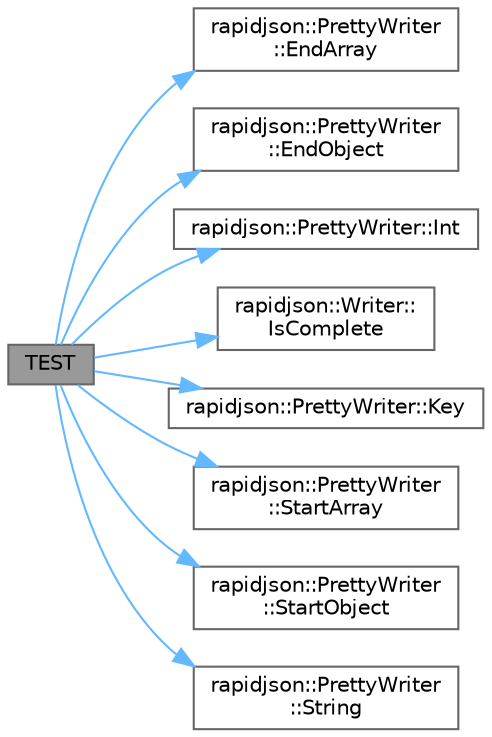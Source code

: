 digraph "TEST"
{
 // LATEX_PDF_SIZE
  bgcolor="transparent";
  edge [fontname=Helvetica,fontsize=10,labelfontname=Helvetica,labelfontsize=10];
  node [fontname=Helvetica,fontsize=10,shape=box,height=0.2,width=0.4];
  rankdir="LR";
  Node1 [id="Node000001",label="TEST",height=0.2,width=0.4,color="gray40", fillcolor="grey60", style="filled", fontcolor="black",tooltip=" "];
  Node1 -> Node2 [id="edge1_Node000001_Node000002",color="steelblue1",style="solid",tooltip=" "];
  Node2 [id="Node000002",label="rapidjson::PrettyWriter\l::EndArray",height=0.2,width=0.4,color="grey40", fillcolor="white", style="filled",URL="$classrapidjson_1_1_pretty_writer.html#a6c8958810f5cd764de9a8fbe6fb63095",tooltip=" "];
  Node1 -> Node3 [id="edge2_Node000001_Node000003",color="steelblue1",style="solid",tooltip=" "];
  Node3 [id="Node000003",label="rapidjson::PrettyWriter\l::EndObject",height=0.2,width=0.4,color="grey40", fillcolor="white", style="filled",URL="$classrapidjson_1_1_pretty_writer.html#ab53444ec4b12be2152bd712c24ec5193",tooltip=" "];
  Node1 -> Node4 [id="edge3_Node000001_Node000004",color="steelblue1",style="solid",tooltip=" "];
  Node4 [id="Node000004",label="rapidjson::PrettyWriter::Int",height=0.2,width=0.4,color="grey40", fillcolor="white", style="filled",URL="$classrapidjson_1_1_pretty_writer.html#a631a35ee8006c1c218ce78e3d919c927",tooltip=" "];
  Node1 -> Node5 [id="edge4_Node000001_Node000005",color="steelblue1",style="solid",tooltip=" "];
  Node5 [id="Node000005",label="rapidjson::Writer::\lIsComplete",height=0.2,width=0.4,color="grey40", fillcolor="white", style="filled",URL="$classrapidjson_1_1_writer.html#a190d964d3e62155e87153e858a0b04da",tooltip="Checks whether the output is a complete JSON."];
  Node1 -> Node6 [id="edge5_Node000001_Node000006",color="steelblue1",style="solid",tooltip=" "];
  Node6 [id="Node000006",label="rapidjson::PrettyWriter::Key",height=0.2,width=0.4,color="grey40", fillcolor="white", style="filled",URL="$classrapidjson_1_1_pretty_writer.html#aec6183f368bb54310a41e0e1e00bf329",tooltip=" "];
  Node1 -> Node7 [id="edge6_Node000001_Node000007",color="steelblue1",style="solid",tooltip=" "];
  Node7 [id="Node000007",label="rapidjson::PrettyWriter\l::StartArray",height=0.2,width=0.4,color="grey40", fillcolor="white", style="filled",URL="$classrapidjson_1_1_pretty_writer.html#ad12f40eaec2b43158cee716dbd88c393",tooltip=" "];
  Node1 -> Node8 [id="edge7_Node000001_Node000008",color="steelblue1",style="solid",tooltip=" "];
  Node8 [id="Node000008",label="rapidjson::PrettyWriter\l::StartObject",height=0.2,width=0.4,color="grey40", fillcolor="white", style="filled",URL="$classrapidjson_1_1_pretty_writer.html#ac043c4de0728cdfa8739af94560bddc3",tooltip=" "];
  Node1 -> Node9 [id="edge8_Node000001_Node000009",color="steelblue1",style="solid",tooltip=" "];
  Node9 [id="Node000009",label="rapidjson::PrettyWriter\l::String",height=0.2,width=0.4,color="grey40", fillcolor="white", style="filled",URL="$classrapidjson_1_1_pretty_writer.html#af3c6ad244ef86efafa62ff3b3dd8e25b",tooltip=" "];
}
